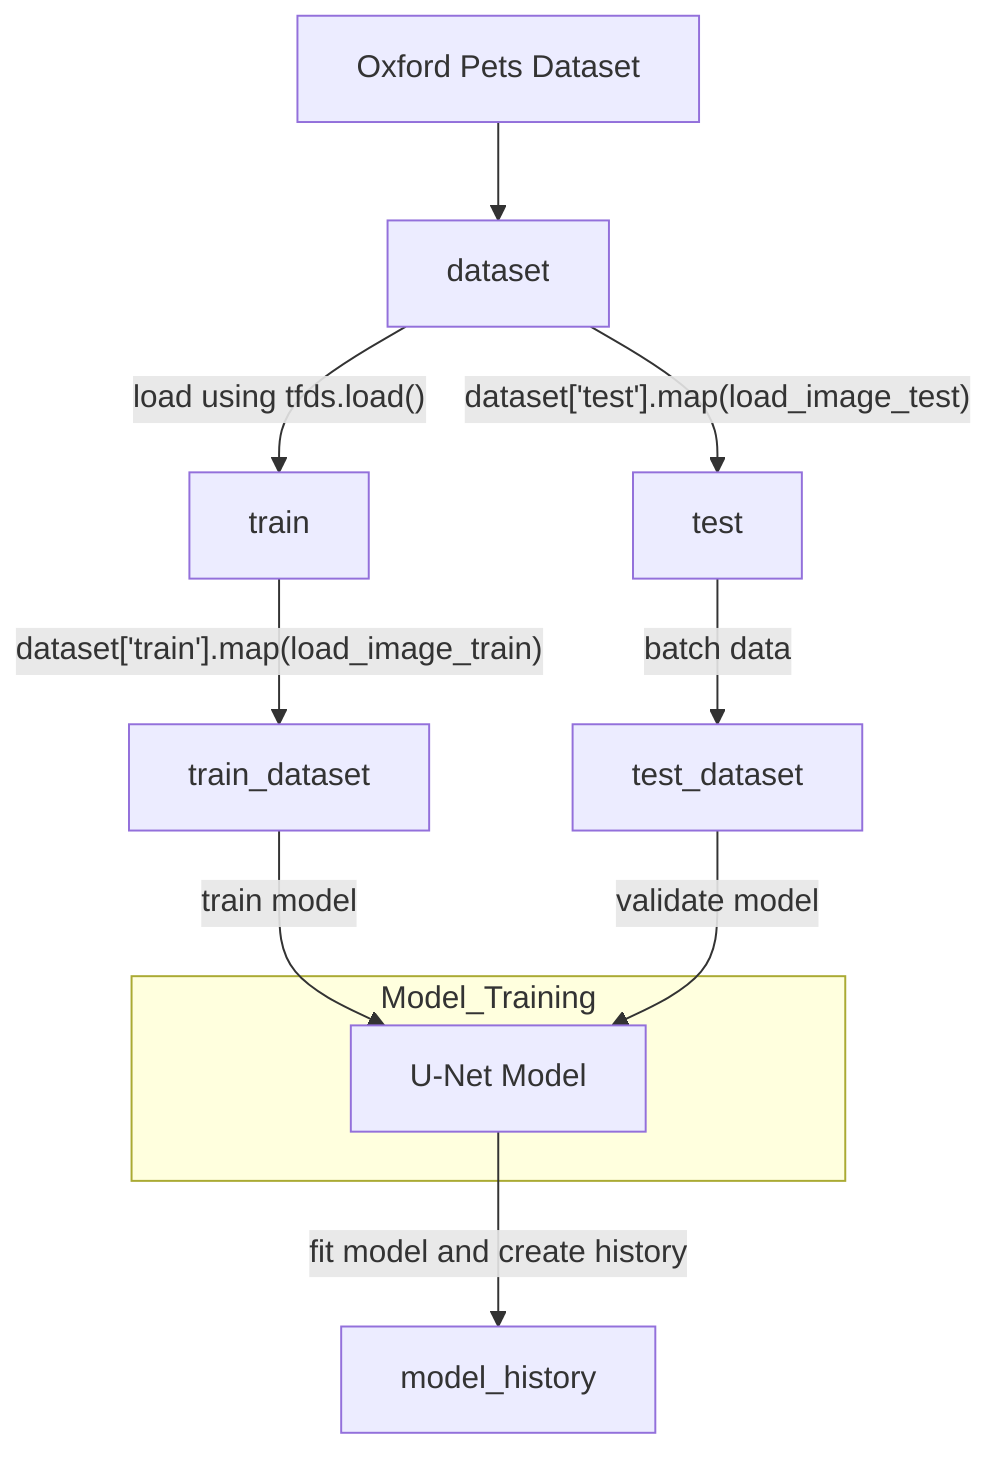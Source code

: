 graph TD
    A["Oxford Pets Dataset"] --> B["dataset"]
    B --> |"load using tfds.load()"| C["train"]
    C --> |"dataset['train'].map(load_image_train)"| D["train_dataset"]
    
    B --> |"dataset['test'].map(load_image_test)"| E["test"]
    E --> |"batch data"| F["test_dataset"]
    
    D --> |"train model"| G["U-Net Model"]
    F --> |"validate model"| G
    G --> |"fit model and create history"| H["model_history"]

    subgraph Model_Training
        G
    end